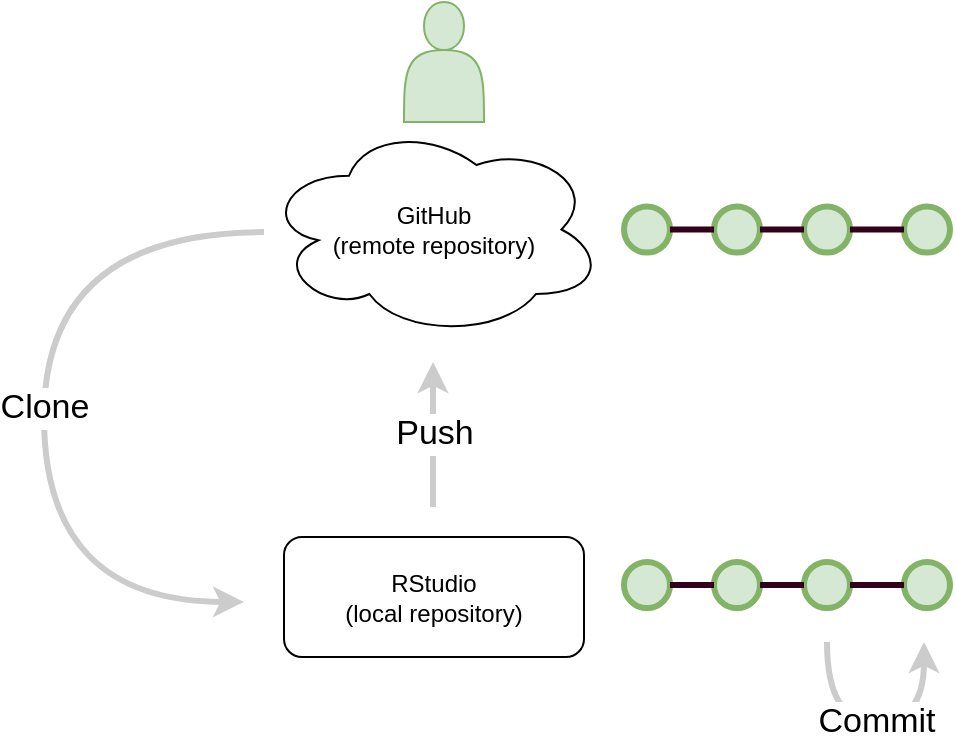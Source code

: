 <mxfile version="16.6.4" type="github">
  <diagram id="-oPLHSMnz3KgT2YxSXNt" name="Page-1">
    <mxGraphModel dx="1426" dy="792" grid="1" gridSize="10" guides="1" tooltips="1" connect="1" arrows="1" fold="1" page="1" pageScale="1" pageWidth="850" pageHeight="1100" math="0" shadow="0">
      <root>
        <mxCell id="0" />
        <mxCell id="1" parent="0" />
        <mxCell id="mG2dedWUTn2DNPqguD1p-1" value="" style="shape=actor;whiteSpace=wrap;html=1;fillColor=#d5e8d4;strokeColor=#82b366;" vertex="1" parent="1">
          <mxGeometry x="340" y="40" width="40" height="60" as="geometry" />
        </mxCell>
        <mxCell id="mG2dedWUTn2DNPqguD1p-2" value="&lt;div&gt;GitHub&lt;/div&gt;&lt;div&gt;(remote repository)&lt;/div&gt;" style="ellipse;shape=cloud;whiteSpace=wrap;html=1;" vertex="1" parent="1">
          <mxGeometry x="270" y="100" width="170" height="107.5" as="geometry" />
        </mxCell>
        <mxCell id="mG2dedWUTn2DNPqguD1p-4" value="&lt;div&gt;RStudio&lt;/div&gt;&lt;div&gt;(local repository)&lt;br&gt;&lt;/div&gt;" style="rounded=1;whiteSpace=wrap;html=1;" vertex="1" parent="1">
          <mxGeometry x="280" y="307.5" width="150" height="60" as="geometry" />
        </mxCell>
        <mxCell id="mG2dedWUTn2DNPqguD1p-8" value="" style="endArrow=classic;html=1;rounded=0;fontSize=17;strokeColor=#CCCCCC;strokeWidth=3;edgeStyle=orthogonalEdgeStyle;elbow=vertical;curved=1;" edge="1" parent="1">
          <mxGeometry relative="1" as="geometry">
            <mxPoint x="270" y="155.05" as="sourcePoint" />
            <mxPoint x="260" y="339.95" as="targetPoint" />
            <Array as="points">
              <mxPoint x="160" y="155" />
              <mxPoint x="160" y="340" />
            </Array>
          </mxGeometry>
        </mxCell>
        <mxCell id="mG2dedWUTn2DNPqguD1p-9" value="Clone" style="edgeLabel;resizable=0;html=1;align=center;verticalAlign=middle;fontSize=17;strokeWidth=3;fillColor=#FFFFFF;" connectable="0" vertex="1" parent="mG2dedWUTn2DNPqguD1p-8">
          <mxGeometry relative="1" as="geometry" />
        </mxCell>
        <mxCell id="mG2dedWUTn2DNPqguD1p-30" value="" style="endArrow=classic;html=1;rounded=0;strokeColor=#CCCCCC;strokeWidth=3;" edge="1" parent="1">
          <mxGeometry relative="1" as="geometry">
            <mxPoint x="354.5" y="292.5" as="sourcePoint" />
            <mxPoint x="354.5" y="220" as="targetPoint" />
          </mxGeometry>
        </mxCell>
        <mxCell id="mG2dedWUTn2DNPqguD1p-31" value="&lt;div style=&quot;font-size: 17px;&quot;&gt;Push&lt;/div&gt;" style="edgeLabel;resizable=0;html=1;align=center;verticalAlign=middle;fontSize=17;" connectable="0" vertex="1" parent="mG2dedWUTn2DNPqguD1p-30">
          <mxGeometry relative="1" as="geometry" />
        </mxCell>
        <mxCell id="mG2dedWUTn2DNPqguD1p-70" value="" style="endArrow=classic;html=1;rounded=0;fontSize=17;strokeColor=#CCCCCC;strokeWidth=3;edgeStyle=orthogonalEdgeStyle;curved=1;" edge="1" parent="1">
          <mxGeometry relative="1" as="geometry">
            <mxPoint x="551.5" y="360" as="sourcePoint" />
            <mxPoint x="600" y="360" as="targetPoint" />
            <Array as="points">
              <mxPoint x="552" y="400" />
              <mxPoint x="600" y="400" />
              <mxPoint x="600" y="360" />
            </Array>
          </mxGeometry>
        </mxCell>
        <mxCell id="mG2dedWUTn2DNPqguD1p-71" value="Commit" style="edgeLabel;resizable=0;html=1;align=center;verticalAlign=middle;fontSize=17;" connectable="0" vertex="1" parent="mG2dedWUTn2DNPqguD1p-70">
          <mxGeometry relative="1" as="geometry" />
        </mxCell>
        <mxCell id="mG2dedWUTn2DNPqguD1p-74" value="" style="group" vertex="1" connectable="0" parent="1">
          <mxGeometry x="450" y="320" width="163" height="23" as="geometry" />
        </mxCell>
        <mxCell id="mG2dedWUTn2DNPqguD1p-58" value="" style="group" vertex="1" connectable="0" parent="mG2dedWUTn2DNPqguD1p-74">
          <mxGeometry width="113" height="23" as="geometry" />
        </mxCell>
        <mxCell id="mG2dedWUTn2DNPqguD1p-59" value="" style="ellipse;whiteSpace=wrap;html=1;aspect=fixed;fillColor=#d5e8d4;strokeColor=#82b366;strokeWidth=3;" vertex="1" parent="mG2dedWUTn2DNPqguD1p-58">
          <mxGeometry width="23" height="23" as="geometry" />
        </mxCell>
        <mxCell id="mG2dedWUTn2DNPqguD1p-60" value="" style="ellipse;whiteSpace=wrap;html=1;aspect=fixed;fillColor=#d5e8d4;strokeColor=#82b366;strokeWidth=3;" vertex="1" parent="mG2dedWUTn2DNPqguD1p-58">
          <mxGeometry x="45" width="23" height="23" as="geometry" />
        </mxCell>
        <mxCell id="mG2dedWUTn2DNPqguD1p-61" value="" style="endArrow=none;html=1;rounded=0;fillColor=#d5e8d4;strokeColor=#33001A;strokeWidth=3;entryX=0;entryY=0.5;entryDx=0;entryDy=0;exitX=1;exitY=0.5;exitDx=0;exitDy=0;" edge="1" parent="mG2dedWUTn2DNPqguD1p-58" source="mG2dedWUTn2DNPqguD1p-59" target="mG2dedWUTn2DNPqguD1p-60">
          <mxGeometry width="50" height="50" relative="1" as="geometry">
            <mxPoint x="-81.88" y="10" as="sourcePoint" />
            <mxPoint x="48.12" as="targetPoint" />
          </mxGeometry>
        </mxCell>
        <mxCell id="mG2dedWUTn2DNPqguD1p-62" value="" style="ellipse;whiteSpace=wrap;html=1;aspect=fixed;fillColor=#d5e8d4;strokeColor=#82b366;strokeWidth=3;" vertex="1" parent="mG2dedWUTn2DNPqguD1p-58">
          <mxGeometry x="90" width="23" height="23" as="geometry" />
        </mxCell>
        <mxCell id="mG2dedWUTn2DNPqguD1p-63" value="" style="endArrow=none;html=1;rounded=0;fillColor=#d5e8d4;strokeColor=#33001A;strokeWidth=3;entryX=0;entryY=0.5;entryDx=0;entryDy=0;exitX=1;exitY=0.5;exitDx=0;exitDy=0;" edge="1" parent="mG2dedWUTn2DNPqguD1p-58" source="mG2dedWUTn2DNPqguD1p-60" target="mG2dedWUTn2DNPqguD1p-62">
          <mxGeometry width="50" height="50" relative="1" as="geometry">
            <mxPoint x="30" y="21.25" as="sourcePoint" />
            <mxPoint x="55" y="21.25" as="targetPoint" />
          </mxGeometry>
        </mxCell>
        <mxCell id="mG2dedWUTn2DNPqguD1p-64" value="" style="ellipse;whiteSpace=wrap;html=1;aspect=fixed;fillColor=#d5e8d4;strokeColor=#82b366;strokeWidth=3;" vertex="1" parent="mG2dedWUTn2DNPqguD1p-74">
          <mxGeometry x="140" width="23" height="23" as="geometry" />
        </mxCell>
        <mxCell id="mG2dedWUTn2DNPqguD1p-66" value="" style="endArrow=none;html=1;rounded=0;fillColor=#d5e8d4;strokeColor=#33001A;strokeWidth=3;entryX=1;entryY=0.5;entryDx=0;entryDy=0;exitX=0;exitY=0.5;exitDx=0;exitDy=0;" edge="1" parent="mG2dedWUTn2DNPqguD1p-74" source="mG2dedWUTn2DNPqguD1p-64" target="mG2dedWUTn2DNPqguD1p-62">
          <mxGeometry width="50" height="50" relative="1" as="geometry">
            <mxPoint x="78" y="21.5" as="sourcePoint" />
            <mxPoint x="100" y="21.5" as="targetPoint" />
          </mxGeometry>
        </mxCell>
        <mxCell id="mG2dedWUTn2DNPqguD1p-89" value="" style="group" vertex="1" connectable="0" parent="1">
          <mxGeometry x="450" y="142.25" width="163" height="23" as="geometry" />
        </mxCell>
        <mxCell id="mG2dedWUTn2DNPqguD1p-90" value="" style="group" vertex="1" connectable="0" parent="mG2dedWUTn2DNPqguD1p-89">
          <mxGeometry width="113" height="23" as="geometry" />
        </mxCell>
        <mxCell id="mG2dedWUTn2DNPqguD1p-91" value="" style="ellipse;whiteSpace=wrap;html=1;aspect=fixed;fillColor=#d5e8d4;strokeColor=#82b366;strokeWidth=3;" vertex="1" parent="mG2dedWUTn2DNPqguD1p-90">
          <mxGeometry width="23" height="23" as="geometry" />
        </mxCell>
        <mxCell id="mG2dedWUTn2DNPqguD1p-92" value="" style="ellipse;whiteSpace=wrap;html=1;aspect=fixed;fillColor=#d5e8d4;strokeColor=#82b366;strokeWidth=3;" vertex="1" parent="mG2dedWUTn2DNPqguD1p-90">
          <mxGeometry x="45" width="23" height="23" as="geometry" />
        </mxCell>
        <mxCell id="mG2dedWUTn2DNPqguD1p-93" value="" style="endArrow=none;html=1;rounded=0;fillColor=#d5e8d4;strokeColor=#33001A;strokeWidth=3;entryX=0;entryY=0.5;entryDx=0;entryDy=0;exitX=1;exitY=0.5;exitDx=0;exitDy=0;" edge="1" parent="mG2dedWUTn2DNPqguD1p-90" source="mG2dedWUTn2DNPqguD1p-91" target="mG2dedWUTn2DNPqguD1p-92">
          <mxGeometry width="50" height="50" relative="1" as="geometry">
            <mxPoint x="-81.88" y="10" as="sourcePoint" />
            <mxPoint x="48.12" as="targetPoint" />
          </mxGeometry>
        </mxCell>
        <mxCell id="mG2dedWUTn2DNPqguD1p-94" value="" style="ellipse;whiteSpace=wrap;html=1;aspect=fixed;fillColor=#d5e8d4;strokeColor=#82b366;strokeWidth=3;" vertex="1" parent="mG2dedWUTn2DNPqguD1p-90">
          <mxGeometry x="90" width="23" height="23" as="geometry" />
        </mxCell>
        <mxCell id="mG2dedWUTn2DNPqguD1p-95" value="" style="endArrow=none;html=1;rounded=0;fillColor=#d5e8d4;strokeColor=#33001A;strokeWidth=3;entryX=0;entryY=0.5;entryDx=0;entryDy=0;exitX=1;exitY=0.5;exitDx=0;exitDy=0;" edge="1" parent="mG2dedWUTn2DNPqguD1p-90" source="mG2dedWUTn2DNPqguD1p-92" target="mG2dedWUTn2DNPqguD1p-94">
          <mxGeometry width="50" height="50" relative="1" as="geometry">
            <mxPoint x="30" y="21.25" as="sourcePoint" />
            <mxPoint x="55" y="21.25" as="targetPoint" />
          </mxGeometry>
        </mxCell>
        <mxCell id="mG2dedWUTn2DNPqguD1p-96" value="" style="ellipse;whiteSpace=wrap;html=1;aspect=fixed;fillColor=#d5e8d4;strokeColor=#82b366;strokeWidth=3;" vertex="1" parent="mG2dedWUTn2DNPqguD1p-89">
          <mxGeometry x="140" width="23" height="23" as="geometry" />
        </mxCell>
        <mxCell id="mG2dedWUTn2DNPqguD1p-97" value="" style="endArrow=none;html=1;rounded=0;fillColor=#d5e8d4;strokeColor=#33001A;strokeWidth=3;entryX=1;entryY=0.5;entryDx=0;entryDy=0;exitX=0;exitY=0.5;exitDx=0;exitDy=0;" edge="1" parent="mG2dedWUTn2DNPqguD1p-89" source="mG2dedWUTn2DNPqguD1p-96" target="mG2dedWUTn2DNPqguD1p-94">
          <mxGeometry width="50" height="50" relative="1" as="geometry">
            <mxPoint x="78" y="21.5" as="sourcePoint" />
            <mxPoint x="100" y="21.5" as="targetPoint" />
          </mxGeometry>
        </mxCell>
      </root>
    </mxGraphModel>
  </diagram>
</mxfile>
